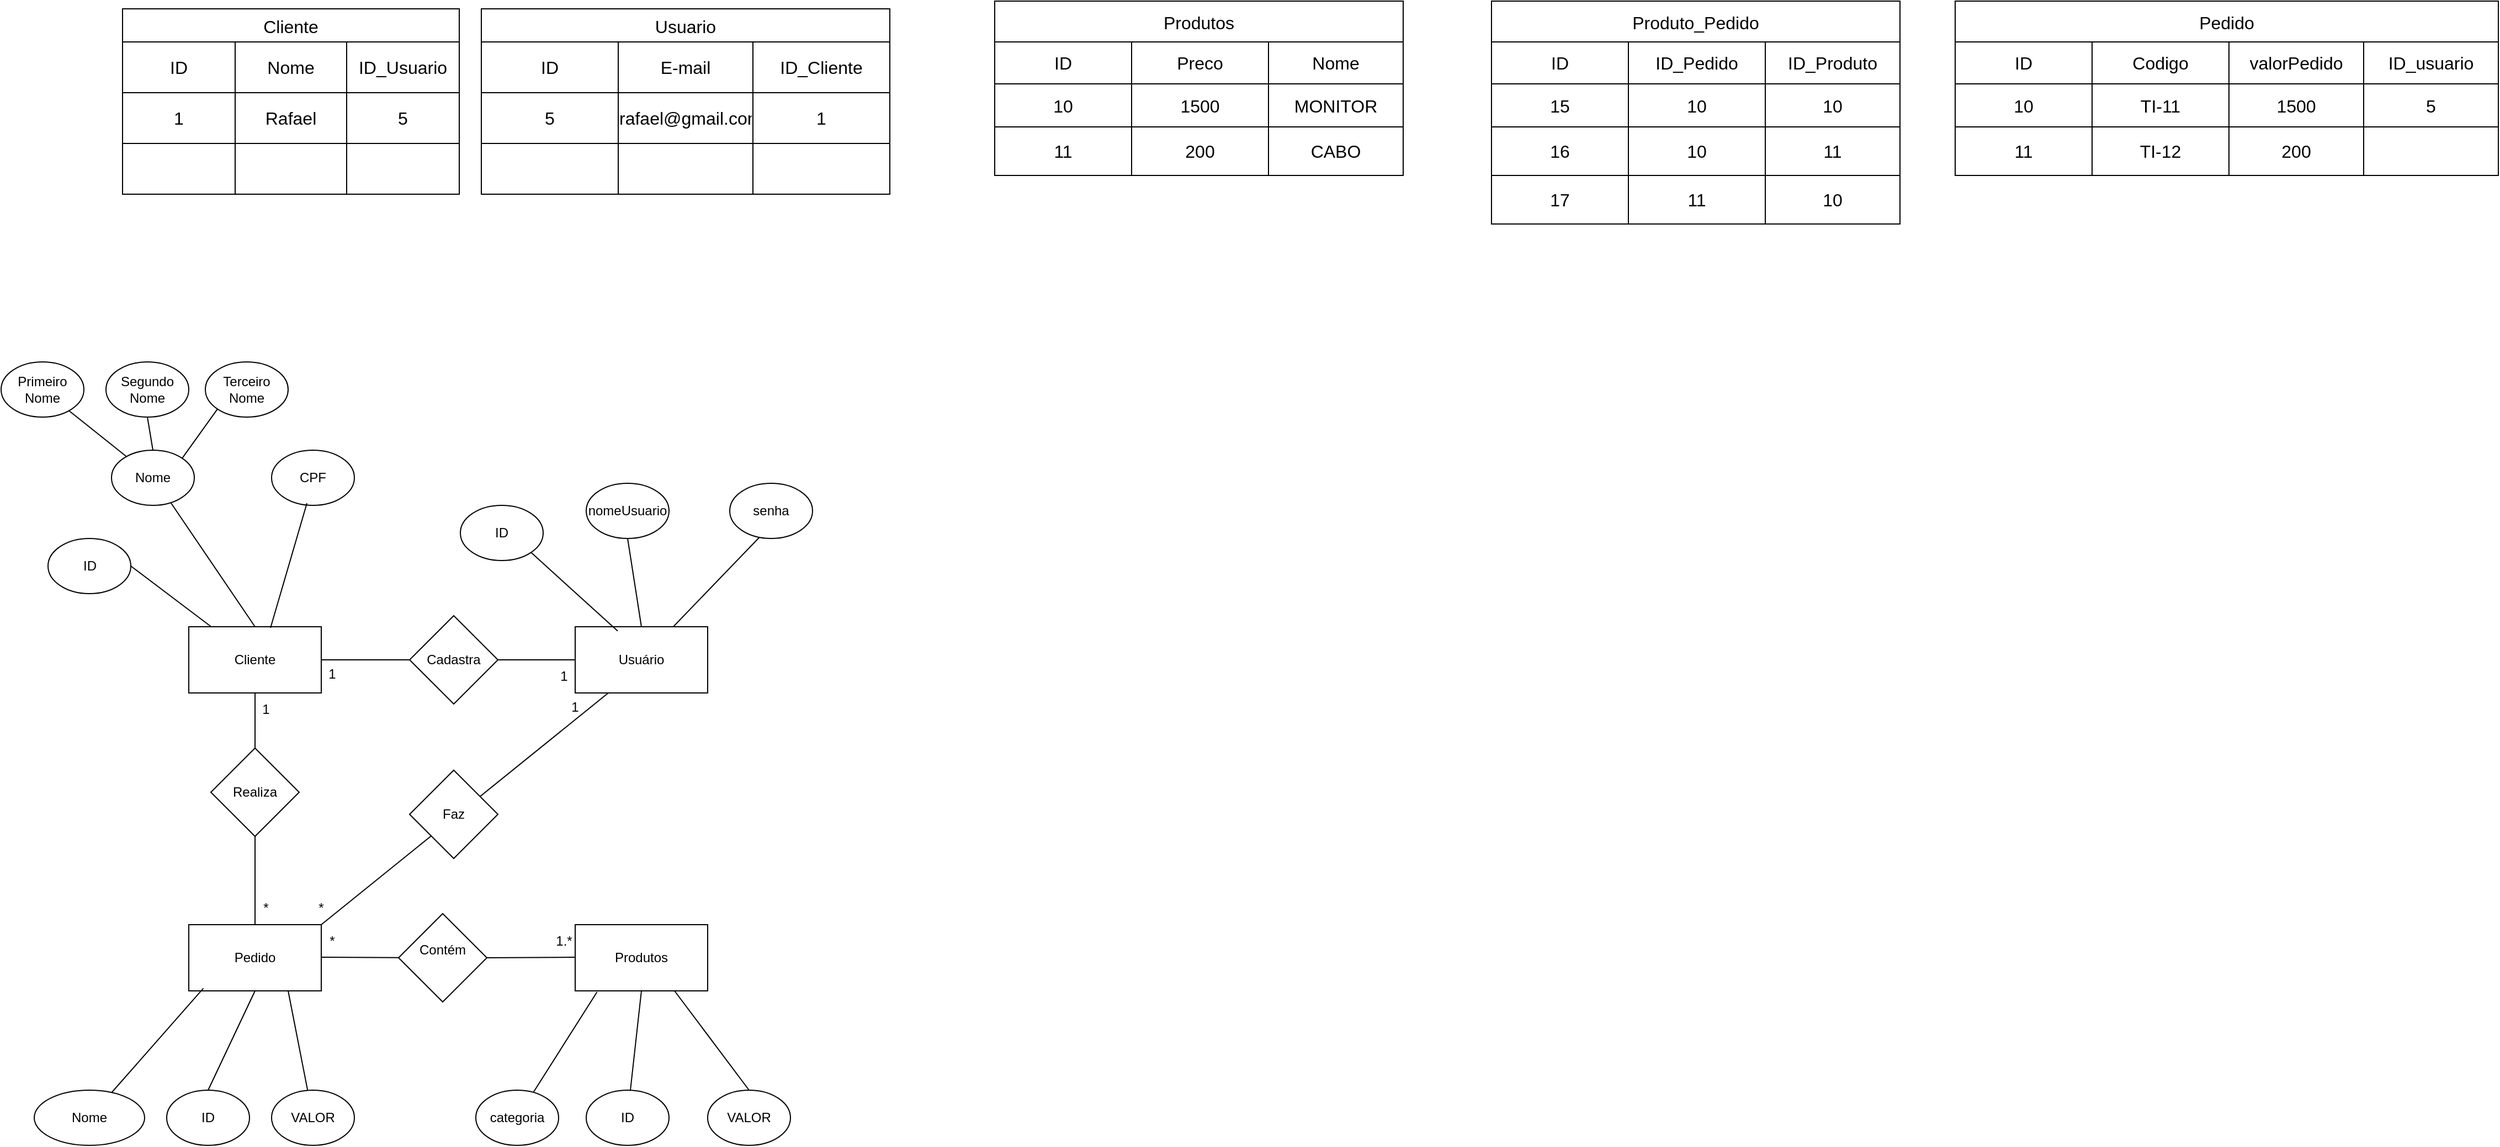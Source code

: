 <mxfile>
    <diagram id="HHW7VM4PMJDTbyTF1PdN" name="Página-1">
        <mxGraphModel dx="2133" dy="1877" grid="1" gridSize="10" guides="1" tooltips="1" connect="1" arrows="1" fold="1" page="1" pageScale="1" pageWidth="827" pageHeight="1169" math="0" shadow="0">
            <root>
                <mxCell id="0"/>
                <mxCell id="1" parent="0"/>
                <mxCell id="2" value="Cliente" style="rounded=0;whiteSpace=wrap;html=1;" vertex="1" parent="1">
                    <mxGeometry x="130" y="90" width="120" height="60" as="geometry"/>
                </mxCell>
                <mxCell id="4" value="Usuário" style="rounded=0;whiteSpace=wrap;html=1;" vertex="1" parent="1">
                    <mxGeometry x="480" y="90" width="120" height="60" as="geometry"/>
                </mxCell>
                <mxCell id="5" value="Pedido" style="rounded=0;whiteSpace=wrap;html=1;" vertex="1" parent="1">
                    <mxGeometry x="130" y="360" width="120" height="60" as="geometry"/>
                </mxCell>
                <mxCell id="6" value="Produtos" style="rounded=0;whiteSpace=wrap;html=1;" vertex="1" parent="1">
                    <mxGeometry x="480" y="360" width="120" height="60" as="geometry"/>
                </mxCell>
                <mxCell id="7" value="" style="endArrow=none;html=1;exitX=1;exitY=0.5;exitDx=0;exitDy=0;" edge="1" parent="1" source="2" target="4">
                    <mxGeometry width="50" height="50" relative="1" as="geometry">
                        <mxPoint x="390" y="210" as="sourcePoint"/>
                        <mxPoint x="440" y="160" as="targetPoint"/>
                    </mxGeometry>
                </mxCell>
                <mxCell id="8" value="" style="endArrow=none;html=1;exitX=1;exitY=0.5;exitDx=0;exitDy=0;" edge="1" parent="1" source="19">
                    <mxGeometry width="50" height="50" relative="1" as="geometry">
                        <mxPoint x="250" y="389.5" as="sourcePoint"/>
                        <mxPoint x="480" y="389.5" as="targetPoint"/>
                    </mxGeometry>
                </mxCell>
                <mxCell id="9" value="" style="endArrow=none;html=1;exitX=0.5;exitY=0;exitDx=0;exitDy=0;" edge="1" parent="1" source="5" target="2">
                    <mxGeometry width="50" height="50" relative="1" as="geometry">
                        <mxPoint x="390" y="310" as="sourcePoint"/>
                        <mxPoint x="440" y="260" as="targetPoint"/>
                    </mxGeometry>
                </mxCell>
                <mxCell id="10" value="1" style="text;html=1;align=center;verticalAlign=middle;whiteSpace=wrap;rounded=0;" vertex="1" parent="1">
                    <mxGeometry x="170" y="150" width="60" height="30" as="geometry"/>
                </mxCell>
                <mxCell id="11" value="*" style="text;html=1;align=center;verticalAlign=middle;whiteSpace=wrap;rounded=0;" vertex="1" parent="1">
                    <mxGeometry x="170" y="330" width="60" height="30" as="geometry"/>
                </mxCell>
                <mxCell id="13" value="1" style="text;html=1;align=center;verticalAlign=middle;whiteSpace=wrap;rounded=0;" vertex="1" parent="1">
                    <mxGeometry x="440" y="120" width="60" height="30" as="geometry"/>
                </mxCell>
                <mxCell id="14" value="1" style="text;html=1;align=center;verticalAlign=middle;whiteSpace=wrap;rounded=0;" vertex="1" parent="1">
                    <mxGeometry x="230" y="118" width="60" height="30" as="geometry"/>
                </mxCell>
                <mxCell id="15" value="Realiza" style="rhombus;whiteSpace=wrap;html=1;" vertex="1" parent="1">
                    <mxGeometry x="150" y="200" width="80" height="80" as="geometry"/>
                </mxCell>
                <mxCell id="16" value="Cadastra" style="rhombus;whiteSpace=wrap;html=1;" vertex="1" parent="1">
                    <mxGeometry x="330" y="80" width="80" height="80" as="geometry"/>
                </mxCell>
                <mxCell id="17" value="1.*" style="text;html=1;align=center;verticalAlign=middle;whiteSpace=wrap;rounded=0;" vertex="1" parent="1">
                    <mxGeometry x="440" y="360" width="60" height="30" as="geometry"/>
                </mxCell>
                <mxCell id="18" value="*" style="text;html=1;align=center;verticalAlign=middle;whiteSpace=wrap;rounded=0;" vertex="1" parent="1">
                    <mxGeometry x="230" y="360" width="60" height="30" as="geometry"/>
                </mxCell>
                <mxCell id="20" value="" style="endArrow=none;html=1;exitX=1;exitY=0.5;exitDx=0;exitDy=0;" edge="1" parent="1" target="19">
                    <mxGeometry width="50" height="50" relative="1" as="geometry">
                        <mxPoint x="250" y="389.5" as="sourcePoint"/>
                        <mxPoint x="480" y="389.5" as="targetPoint"/>
                    </mxGeometry>
                </mxCell>
                <mxCell id="19" value="Contém&lt;div&gt;&lt;br&gt;&lt;/div&gt;" style="rhombus;whiteSpace=wrap;html=1;" vertex="1" parent="1">
                    <mxGeometry x="320" y="350" width="80" height="80" as="geometry"/>
                </mxCell>
                <mxCell id="21" value="" style="endArrow=none;html=1;entryX=0.25;entryY=1;entryDx=0;entryDy=0;exitX=0.5;exitY=1;exitDx=0;exitDy=0;" edge="1" parent="1" source="23" target="4">
                    <mxGeometry width="50" height="50" relative="1" as="geometry">
                        <mxPoint x="390" y="310" as="sourcePoint"/>
                        <mxPoint x="440" y="260" as="targetPoint"/>
                    </mxGeometry>
                </mxCell>
                <mxCell id="22" value="1" style="text;html=1;align=center;verticalAlign=middle;whiteSpace=wrap;rounded=0;" vertex="1" parent="1">
                    <mxGeometry x="450" y="148" width="60" height="30" as="geometry"/>
                </mxCell>
                <mxCell id="24" value="" style="endArrow=none;html=1;exitX=0.25;exitY=0;exitDx=0;exitDy=0;entryX=0.25;entryY=1;entryDx=0;entryDy=0;" edge="1" parent="1" source="18" target="23">
                    <mxGeometry width="50" height="50" relative="1" as="geometry">
                        <mxPoint x="245" y="360" as="sourcePoint"/>
                        <mxPoint x="510" y="150" as="targetPoint"/>
                    </mxGeometry>
                </mxCell>
                <mxCell id="23" value="*" style="text;html=1;align=center;verticalAlign=middle;whiteSpace=wrap;rounded=0;" vertex="1" parent="1">
                    <mxGeometry x="220" y="330" width="60" height="30" as="geometry"/>
                </mxCell>
                <mxCell id="25" value="Faz" style="rhombus;whiteSpace=wrap;html=1;" vertex="1" parent="1">
                    <mxGeometry x="330" y="220" width="80" height="80" as="geometry"/>
                </mxCell>
                <mxCell id="26" value="Nome" style="ellipse;whiteSpace=wrap;html=1;" vertex="1" parent="1">
                    <mxGeometry x="60" y="-70" width="75" height="50" as="geometry"/>
                </mxCell>
                <mxCell id="27" value="CPF" style="ellipse;whiteSpace=wrap;html=1;" vertex="1" parent="1">
                    <mxGeometry x="205" y="-70" width="75" height="50" as="geometry"/>
                </mxCell>
                <mxCell id="29" value="" style="endArrow=none;html=1;exitX=0.5;exitY=0;exitDx=0;exitDy=0;entryX=0.72;entryY=0.96;entryDx=0;entryDy=0;entryPerimeter=0;" edge="1" parent="1" source="2" target="26">
                    <mxGeometry width="50" height="50" relative="1" as="geometry">
                        <mxPoint x="390" y="110" as="sourcePoint"/>
                        <mxPoint x="440" y="60" as="targetPoint"/>
                    </mxGeometry>
                </mxCell>
                <mxCell id="30" value="" style="endArrow=none;html=1;exitX=0.617;exitY=0.017;exitDx=0;exitDy=0;entryX=0.427;entryY=0.96;entryDx=0;entryDy=0;entryPerimeter=0;exitPerimeter=0;" edge="1" parent="1" source="2" target="27">
                    <mxGeometry width="50" height="50" relative="1" as="geometry">
                        <mxPoint x="200" y="100" as="sourcePoint"/>
                        <mxPoint x="124" y="-12" as="targetPoint"/>
                    </mxGeometry>
                </mxCell>
                <mxCell id="31" value="Primeiro&lt;br&gt;Nome" style="ellipse;whiteSpace=wrap;html=1;" vertex="1" parent="1">
                    <mxGeometry x="-40" y="-150" width="75" height="50" as="geometry"/>
                </mxCell>
                <mxCell id="32" value="Segundo&lt;br&gt;Nome" style="ellipse;whiteSpace=wrap;html=1;" vertex="1" parent="1">
                    <mxGeometry x="55" y="-150" width="75" height="50" as="geometry"/>
                </mxCell>
                <mxCell id="33" value="Terceiro&lt;br&gt;Nome" style="ellipse;whiteSpace=wrap;html=1;" vertex="1" parent="1">
                    <mxGeometry x="145" y="-150" width="75" height="50" as="geometry"/>
                </mxCell>
                <mxCell id="34" value="" style="endArrow=none;html=1;" edge="1" parent="1" source="26" target="31">
                    <mxGeometry width="50" height="50" relative="1" as="geometry">
                        <mxPoint x="200" y="100" as="sourcePoint"/>
                        <mxPoint x="124" y="-12" as="targetPoint"/>
                    </mxGeometry>
                </mxCell>
                <mxCell id="35" value="" style="endArrow=none;html=1;entryX=0.5;entryY=1;entryDx=0;entryDy=0;exitX=0.5;exitY=0;exitDx=0;exitDy=0;" edge="1" parent="1" source="26" target="32">
                    <mxGeometry width="50" height="50" relative="1" as="geometry">
                        <mxPoint x="83" y="-54" as="sourcePoint"/>
                        <mxPoint x="32" y="-96" as="targetPoint"/>
                    </mxGeometry>
                </mxCell>
                <mxCell id="36" value="" style="endArrow=none;html=1;entryX=1;entryY=0;entryDx=0;entryDy=0;exitX=0;exitY=1;exitDx=0;exitDy=0;" edge="1" parent="1" source="33" target="26">
                    <mxGeometry width="50" height="50" relative="1" as="geometry">
                        <mxPoint x="93" y="-44" as="sourcePoint"/>
                        <mxPoint x="103" y="-90" as="targetPoint"/>
                    </mxGeometry>
                </mxCell>
                <mxCell id="37" value="ID" style="ellipse;whiteSpace=wrap;html=1;" vertex="1" parent="1">
                    <mxGeometry x="490" y="510" width="75" height="50" as="geometry"/>
                </mxCell>
                <mxCell id="38" value="ID" style="ellipse;whiteSpace=wrap;html=1;" vertex="1" parent="1">
                    <mxGeometry x="110" y="510" width="75" height="50" as="geometry"/>
                </mxCell>
                <mxCell id="39" value="" style="endArrow=none;html=1;exitX=0.5;exitY=0;exitDx=0;exitDy=0;entryX=0.5;entryY=1;entryDx=0;entryDy=0;" edge="1" parent="1" source="38" target="5">
                    <mxGeometry width="50" height="50" relative="1" as="geometry">
                        <mxPoint x="600" y="470" as="sourcePoint"/>
                        <mxPoint x="650" y="420" as="targetPoint"/>
                    </mxGeometry>
                </mxCell>
                <mxCell id="40" value="" style="endArrow=none;html=1;exitX=0.5;exitY=0;exitDx=0;exitDy=0;entryX=0.5;entryY=1;entryDx=0;entryDy=0;" edge="1" parent="1" target="6">
                    <mxGeometry width="50" height="50" relative="1" as="geometry">
                        <mxPoint x="530" y="510" as="sourcePoint"/>
                        <mxPoint x="572" y="420" as="targetPoint"/>
                    </mxGeometry>
                </mxCell>
                <mxCell id="41" value="VALOR" style="ellipse;whiteSpace=wrap;html=1;" vertex="1" parent="1">
                    <mxGeometry x="205" y="510" width="75" height="50" as="geometry"/>
                </mxCell>
                <mxCell id="42" value="VALOR" style="ellipse;whiteSpace=wrap;html=1;" vertex="1" parent="1">
                    <mxGeometry x="600" y="510" width="75" height="50" as="geometry"/>
                </mxCell>
                <mxCell id="43" value="" style="endArrow=none;html=1;entryX=0.75;entryY=1;entryDx=0;entryDy=0;" edge="1" parent="1" source="41" target="5">
                    <mxGeometry width="50" height="50" relative="1" as="geometry">
                        <mxPoint x="158" y="520" as="sourcePoint"/>
                        <mxPoint x="200" y="430" as="targetPoint"/>
                    </mxGeometry>
                </mxCell>
                <mxCell id="44" value="" style="endArrow=none;html=1;entryX=0.75;entryY=1;entryDx=0;entryDy=0;exitX=0.5;exitY=0;exitDx=0;exitDy=0;" edge="1" parent="1" source="42" target="6">
                    <mxGeometry width="50" height="50" relative="1" as="geometry">
                        <mxPoint x="248" y="520" as="sourcePoint"/>
                        <mxPoint x="230" y="430" as="targetPoint"/>
                    </mxGeometry>
                </mxCell>
                <mxCell id="45" value="nomeUsuario" style="ellipse;whiteSpace=wrap;html=1;" vertex="1" parent="1">
                    <mxGeometry x="490" y="-40" width="75" height="50" as="geometry"/>
                </mxCell>
                <mxCell id="46" value="senha" style="ellipse;whiteSpace=wrap;html=1;" vertex="1" parent="1">
                    <mxGeometry x="620" y="-40" width="75" height="50" as="geometry"/>
                </mxCell>
                <mxCell id="47" value="" style="endArrow=none;html=1;exitX=0.5;exitY=0;exitDx=0;exitDy=0;entryX=0.5;entryY=1;entryDx=0;entryDy=0;" edge="1" parent="1" source="4" target="45">
                    <mxGeometry width="50" height="50" relative="1" as="geometry">
                        <mxPoint x="580" y="120" as="sourcePoint"/>
                        <mxPoint x="630" y="70" as="targetPoint"/>
                    </mxGeometry>
                </mxCell>
                <mxCell id="48" value="" style="endArrow=none;html=1;entryX=0.356;entryY=0.982;entryDx=0;entryDy=0;entryPerimeter=0;" edge="1" parent="1" source="4" target="46">
                    <mxGeometry width="50" height="50" relative="1" as="geometry">
                        <mxPoint x="550" y="100" as="sourcePoint"/>
                        <mxPoint x="538" y="20" as="targetPoint"/>
                    </mxGeometry>
                </mxCell>
                <mxCell id="49" value="Nome" style="ellipse;whiteSpace=wrap;html=1;" vertex="1" parent="1">
                    <mxGeometry x="-10" y="510" width="100" height="50" as="geometry"/>
                </mxCell>
                <mxCell id="50" value="" style="endArrow=none;html=1;entryX=0.11;entryY=0.961;entryDx=0;entryDy=0;entryPerimeter=0;" edge="1" parent="1" source="49" target="5">
                    <mxGeometry width="50" height="50" relative="1" as="geometry">
                        <mxPoint x="158" y="520" as="sourcePoint"/>
                        <mxPoint x="200" y="430" as="targetPoint"/>
                    </mxGeometry>
                </mxCell>
                <mxCell id="51" value="categoria" style="ellipse;whiteSpace=wrap;html=1;" vertex="1" parent="1">
                    <mxGeometry x="390" y="510" width="75" height="50" as="geometry"/>
                </mxCell>
                <mxCell id="52" value="" style="endArrow=none;html=1;entryX=0.165;entryY=1.017;entryDx=0;entryDy=0;entryPerimeter=0;" edge="1" parent="1" source="51" target="6">
                    <mxGeometry width="50" height="50" relative="1" as="geometry">
                        <mxPoint x="540" y="520" as="sourcePoint"/>
                        <mxPoint x="550" y="430" as="targetPoint"/>
                    </mxGeometry>
                </mxCell>
                <mxCell id="95" value="ID" style="ellipse;whiteSpace=wrap;html=1;" vertex="1" parent="1">
                    <mxGeometry x="2.5" y="10" width="75" height="50" as="geometry"/>
                </mxCell>
                <mxCell id="96" value="ID" style="ellipse;whiteSpace=wrap;html=1;" vertex="1" parent="1">
                    <mxGeometry x="376" y="-20" width="75" height="50" as="geometry"/>
                </mxCell>
                <mxCell id="97" value="" style="endArrow=none;html=1;entryX=1;entryY=0.5;entryDx=0;entryDy=0;" edge="1" parent="1" source="2" target="95">
                    <mxGeometry width="50" height="50" relative="1" as="geometry">
                        <mxPoint x="200" y="100" as="sourcePoint"/>
                        <mxPoint x="124" y="-12" as="targetPoint"/>
                    </mxGeometry>
                </mxCell>
                <mxCell id="98" value="" style="endArrow=none;html=1;exitX=0.321;exitY=0.064;exitDx=0;exitDy=0;entryX=1;entryY=1;entryDx=0;entryDy=0;exitPerimeter=0;" edge="1" parent="1" source="4" target="96">
                    <mxGeometry width="50" height="50" relative="1" as="geometry">
                        <mxPoint x="550" y="100" as="sourcePoint"/>
                        <mxPoint x="538" y="20" as="targetPoint"/>
                    </mxGeometry>
                </mxCell>
                <mxCell id="145" value="Cliente" style="shape=table;startSize=30;container=1;collapsible=0;childLayout=tableLayout;strokeColor=default;fontSize=16;" vertex="1" parent="1">
                    <mxGeometry x="70" y="-470" width="305" height="168" as="geometry"/>
                </mxCell>
                <mxCell id="146" value="" style="shape=tableRow;horizontal=0;startSize=0;swimlaneHead=0;swimlaneBody=0;strokeColor=inherit;top=0;left=0;bottom=0;right=0;collapsible=0;dropTarget=0;fillColor=none;points=[[0,0.5],[1,0.5]];portConstraint=eastwest;fontSize=16;" vertex="1" parent="145">
                    <mxGeometry y="30" width="305" height="46" as="geometry"/>
                </mxCell>
                <mxCell id="147" value="ID" style="shape=partialRectangle;html=1;whiteSpace=wrap;connectable=0;strokeColor=inherit;overflow=hidden;fillColor=none;top=0;left=0;bottom=0;right=0;pointerEvents=1;fontSize=16;" vertex="1" parent="146">
                    <mxGeometry width="102" height="46" as="geometry">
                        <mxRectangle width="102" height="46" as="alternateBounds"/>
                    </mxGeometry>
                </mxCell>
                <mxCell id="148" value="Nome" style="shape=partialRectangle;html=1;whiteSpace=wrap;connectable=0;strokeColor=inherit;overflow=hidden;fillColor=none;top=0;left=0;bottom=0;right=0;pointerEvents=1;fontSize=16;" vertex="1" parent="146">
                    <mxGeometry x="102" width="101" height="46" as="geometry">
                        <mxRectangle width="101" height="46" as="alternateBounds"/>
                    </mxGeometry>
                </mxCell>
                <mxCell id="149" value="ID_Usuario" style="shape=partialRectangle;html=1;whiteSpace=wrap;connectable=0;strokeColor=inherit;overflow=hidden;fillColor=none;top=0;left=0;bottom=0;right=0;pointerEvents=1;fontSize=16;" vertex="1" parent="146">
                    <mxGeometry x="203" width="102" height="46" as="geometry">
                        <mxRectangle width="102" height="46" as="alternateBounds"/>
                    </mxGeometry>
                </mxCell>
                <mxCell id="150" value="" style="shape=tableRow;horizontal=0;startSize=0;swimlaneHead=0;swimlaneBody=0;strokeColor=inherit;top=0;left=0;bottom=0;right=0;collapsible=0;dropTarget=0;fillColor=none;points=[[0,0.5],[1,0.5]];portConstraint=eastwest;fontSize=16;" vertex="1" parent="145">
                    <mxGeometry y="76" width="305" height="46" as="geometry"/>
                </mxCell>
                <mxCell id="151" value="1" style="shape=partialRectangle;html=1;whiteSpace=wrap;connectable=0;strokeColor=inherit;overflow=hidden;fillColor=none;top=0;left=0;bottom=0;right=0;pointerEvents=1;fontSize=16;" vertex="1" parent="150">
                    <mxGeometry width="102" height="46" as="geometry">
                        <mxRectangle width="102" height="46" as="alternateBounds"/>
                    </mxGeometry>
                </mxCell>
                <mxCell id="152" value="Rafael" style="shape=partialRectangle;html=1;whiteSpace=wrap;connectable=0;strokeColor=inherit;overflow=hidden;fillColor=none;top=0;left=0;bottom=0;right=0;pointerEvents=1;fontSize=16;" vertex="1" parent="150">
                    <mxGeometry x="102" width="101" height="46" as="geometry">
                        <mxRectangle width="101" height="46" as="alternateBounds"/>
                    </mxGeometry>
                </mxCell>
                <mxCell id="153" value="5" style="shape=partialRectangle;html=1;whiteSpace=wrap;connectable=0;strokeColor=inherit;overflow=hidden;fillColor=none;top=0;left=0;bottom=0;right=0;pointerEvents=1;fontSize=16;" vertex="1" parent="150">
                    <mxGeometry x="203" width="102" height="46" as="geometry">
                        <mxRectangle width="102" height="46" as="alternateBounds"/>
                    </mxGeometry>
                </mxCell>
                <mxCell id="154" value="" style="shape=tableRow;horizontal=0;startSize=0;swimlaneHead=0;swimlaneBody=0;strokeColor=inherit;top=0;left=0;bottom=0;right=0;collapsible=0;dropTarget=0;fillColor=none;points=[[0,0.5],[1,0.5]];portConstraint=eastwest;fontSize=16;" vertex="1" parent="145">
                    <mxGeometry y="122" width="305" height="46" as="geometry"/>
                </mxCell>
                <mxCell id="155" value="" style="shape=partialRectangle;html=1;whiteSpace=wrap;connectable=0;strokeColor=inherit;overflow=hidden;fillColor=none;top=0;left=0;bottom=0;right=0;pointerEvents=1;fontSize=16;" vertex="1" parent="154">
                    <mxGeometry width="102" height="46" as="geometry">
                        <mxRectangle width="102" height="46" as="alternateBounds"/>
                    </mxGeometry>
                </mxCell>
                <mxCell id="156" value="" style="shape=partialRectangle;html=1;whiteSpace=wrap;connectable=0;strokeColor=inherit;overflow=hidden;fillColor=none;top=0;left=0;bottom=0;right=0;pointerEvents=1;fontSize=16;" vertex="1" parent="154">
                    <mxGeometry x="102" width="101" height="46" as="geometry">
                        <mxRectangle width="101" height="46" as="alternateBounds"/>
                    </mxGeometry>
                </mxCell>
                <mxCell id="157" value="" style="shape=partialRectangle;html=1;whiteSpace=wrap;connectable=0;strokeColor=inherit;overflow=hidden;fillColor=none;top=0;left=0;bottom=0;right=0;pointerEvents=1;fontSize=16;" vertex="1" parent="154">
                    <mxGeometry x="203" width="102" height="46" as="geometry">
                        <mxRectangle width="102" height="46" as="alternateBounds"/>
                    </mxGeometry>
                </mxCell>
                <mxCell id="159" value="Usuario" style="shape=table;startSize=30;container=1;collapsible=0;childLayout=tableLayout;strokeColor=default;fontSize=16;" vertex="1" parent="1">
                    <mxGeometry x="395" y="-470" width="370" height="168" as="geometry"/>
                </mxCell>
                <mxCell id="160" value="" style="shape=tableRow;horizontal=0;startSize=0;swimlaneHead=0;swimlaneBody=0;strokeColor=inherit;top=0;left=0;bottom=0;right=0;collapsible=0;dropTarget=0;fillColor=none;points=[[0,0.5],[1,0.5]];portConstraint=eastwest;fontSize=16;" vertex="1" parent="159">
                    <mxGeometry y="30" width="370" height="46" as="geometry"/>
                </mxCell>
                <mxCell id="161" value="ID" style="shape=partialRectangle;html=1;whiteSpace=wrap;connectable=0;strokeColor=inherit;overflow=hidden;fillColor=none;top=0;left=0;bottom=0;right=0;pointerEvents=1;fontSize=16;" vertex="1" parent="160">
                    <mxGeometry width="124" height="46" as="geometry">
                        <mxRectangle width="124" height="46" as="alternateBounds"/>
                    </mxGeometry>
                </mxCell>
                <mxCell id="162" value="E-mail" style="shape=partialRectangle;html=1;whiteSpace=wrap;connectable=0;strokeColor=inherit;overflow=hidden;fillColor=none;top=0;left=0;bottom=0;right=0;pointerEvents=1;fontSize=16;" vertex="1" parent="160">
                    <mxGeometry x="124" width="122" height="46" as="geometry">
                        <mxRectangle width="122" height="46" as="alternateBounds"/>
                    </mxGeometry>
                </mxCell>
                <mxCell id="163" value="ID_Cliente" style="shape=partialRectangle;html=1;whiteSpace=wrap;connectable=0;strokeColor=inherit;overflow=hidden;fillColor=none;top=0;left=0;bottom=0;right=0;pointerEvents=1;fontSize=16;" vertex="1" parent="160">
                    <mxGeometry x="246" width="124" height="46" as="geometry">
                        <mxRectangle width="124" height="46" as="alternateBounds"/>
                    </mxGeometry>
                </mxCell>
                <mxCell id="164" value="" style="shape=tableRow;horizontal=0;startSize=0;swimlaneHead=0;swimlaneBody=0;strokeColor=inherit;top=0;left=0;bottom=0;right=0;collapsible=0;dropTarget=0;fillColor=none;points=[[0,0.5],[1,0.5]];portConstraint=eastwest;fontSize=16;" vertex="1" parent="159">
                    <mxGeometry y="76" width="370" height="46" as="geometry"/>
                </mxCell>
                <mxCell id="165" value="5" style="shape=partialRectangle;html=1;whiteSpace=wrap;connectable=0;strokeColor=inherit;overflow=hidden;fillColor=none;top=0;left=0;bottom=0;right=0;pointerEvents=1;fontSize=16;" vertex="1" parent="164">
                    <mxGeometry width="124" height="46" as="geometry">
                        <mxRectangle width="124" height="46" as="alternateBounds"/>
                    </mxGeometry>
                </mxCell>
                <mxCell id="166" value="rafael@gmail.com" style="shape=partialRectangle;html=1;whiteSpace=wrap;connectable=0;strokeColor=inherit;overflow=hidden;fillColor=none;top=0;left=0;bottom=0;right=0;pointerEvents=1;fontSize=16;" vertex="1" parent="164">
                    <mxGeometry x="124" width="122" height="46" as="geometry">
                        <mxRectangle width="122" height="46" as="alternateBounds"/>
                    </mxGeometry>
                </mxCell>
                <mxCell id="167" value="1" style="shape=partialRectangle;html=1;whiteSpace=wrap;connectable=0;strokeColor=inherit;overflow=hidden;fillColor=none;top=0;left=0;bottom=0;right=0;pointerEvents=1;fontSize=16;" vertex="1" parent="164">
                    <mxGeometry x="246" width="124" height="46" as="geometry">
                        <mxRectangle width="124" height="46" as="alternateBounds"/>
                    </mxGeometry>
                </mxCell>
                <mxCell id="168" value="" style="shape=tableRow;horizontal=0;startSize=0;swimlaneHead=0;swimlaneBody=0;strokeColor=inherit;top=0;left=0;bottom=0;right=0;collapsible=0;dropTarget=0;fillColor=none;points=[[0,0.5],[1,0.5]];portConstraint=eastwest;fontSize=16;" vertex="1" parent="159">
                    <mxGeometry y="122" width="370" height="46" as="geometry"/>
                </mxCell>
                <mxCell id="169" value="" style="shape=partialRectangle;html=1;whiteSpace=wrap;connectable=0;strokeColor=inherit;overflow=hidden;fillColor=none;top=0;left=0;bottom=0;right=0;pointerEvents=1;fontSize=16;" vertex="1" parent="168">
                    <mxGeometry width="124" height="46" as="geometry">
                        <mxRectangle width="124" height="46" as="alternateBounds"/>
                    </mxGeometry>
                </mxCell>
                <mxCell id="170" value="" style="shape=partialRectangle;html=1;whiteSpace=wrap;connectable=0;strokeColor=inherit;overflow=hidden;fillColor=none;top=0;left=0;bottom=0;right=0;pointerEvents=1;fontSize=16;" vertex="1" parent="168">
                    <mxGeometry x="124" width="122" height="46" as="geometry">
                        <mxRectangle width="122" height="46" as="alternateBounds"/>
                    </mxGeometry>
                </mxCell>
                <mxCell id="171" value="" style="shape=partialRectangle;html=1;whiteSpace=wrap;connectable=0;strokeColor=inherit;overflow=hidden;fillColor=none;top=0;left=0;bottom=0;right=0;pointerEvents=1;fontSize=16;" vertex="1" parent="168">
                    <mxGeometry x="246" width="124" height="46" as="geometry">
                        <mxRectangle width="124" height="46" as="alternateBounds"/>
                    </mxGeometry>
                </mxCell>
                <mxCell id="172" value="Pedido" style="shape=table;startSize=37;container=1;collapsible=0;childLayout=tableLayout;strokeColor=default;fontSize=16;" vertex="1" parent="1">
                    <mxGeometry x="1730" y="-477" width="492" height="158" as="geometry"/>
                </mxCell>
                <mxCell id="173" value="" style="shape=tableRow;horizontal=0;startSize=0;swimlaneHead=0;swimlaneBody=0;strokeColor=inherit;top=0;left=0;bottom=0;right=0;collapsible=0;dropTarget=0;fillColor=none;points=[[0,0.5],[1,0.5]];portConstraint=eastwest;fontSize=16;" vertex="1" parent="172">
                    <mxGeometry y="37" width="492" height="38" as="geometry"/>
                </mxCell>
                <mxCell id="193" value="ID" style="shape=partialRectangle;html=1;whiteSpace=wrap;connectable=0;strokeColor=inherit;overflow=hidden;fillColor=none;top=0;left=0;bottom=0;right=0;pointerEvents=1;fontSize=16;" vertex="1" parent="173">
                    <mxGeometry width="124" height="38" as="geometry">
                        <mxRectangle width="124" height="38" as="alternateBounds"/>
                    </mxGeometry>
                </mxCell>
                <mxCell id="174" value="Codigo" style="shape=partialRectangle;html=1;whiteSpace=wrap;connectable=0;strokeColor=inherit;overflow=hidden;fillColor=none;top=0;left=0;bottom=0;right=0;pointerEvents=1;fontSize=16;" vertex="1" parent="173">
                    <mxGeometry x="124" width="124" height="38" as="geometry">
                        <mxRectangle width="124" height="38" as="alternateBounds"/>
                    </mxGeometry>
                </mxCell>
                <mxCell id="175" value="valorPedido" style="shape=partialRectangle;html=1;whiteSpace=wrap;connectable=0;strokeColor=inherit;overflow=hidden;fillColor=none;top=0;left=0;bottom=0;right=0;pointerEvents=1;fontSize=16;" vertex="1" parent="173">
                    <mxGeometry x="248" width="122" height="38" as="geometry">
                        <mxRectangle width="122" height="38" as="alternateBounds"/>
                    </mxGeometry>
                </mxCell>
                <mxCell id="256" value="ID_usuario" style="shape=partialRectangle;html=1;whiteSpace=wrap;connectable=0;strokeColor=inherit;overflow=hidden;fillColor=none;top=0;left=0;bottom=0;right=0;pointerEvents=1;fontSize=16;" vertex="1" parent="173">
                    <mxGeometry x="370" width="122" height="38" as="geometry">
                        <mxRectangle width="122" height="38" as="alternateBounds"/>
                    </mxGeometry>
                </mxCell>
                <mxCell id="204" style="shape=tableRow;horizontal=0;startSize=0;swimlaneHead=0;swimlaneBody=0;strokeColor=inherit;top=0;left=0;bottom=0;right=0;collapsible=0;dropTarget=0;fillColor=none;points=[[0,0.5],[1,0.5]];portConstraint=eastwest;fontSize=16;" vertex="1" parent="172">
                    <mxGeometry y="75" width="492" height="39" as="geometry"/>
                </mxCell>
                <mxCell id="205" value="10" style="shape=partialRectangle;html=1;whiteSpace=wrap;connectable=0;strokeColor=inherit;overflow=hidden;fillColor=none;top=0;left=0;bottom=0;right=0;pointerEvents=1;fontSize=16;" vertex="1" parent="204">
                    <mxGeometry width="124" height="39" as="geometry">
                        <mxRectangle width="124" height="39" as="alternateBounds"/>
                    </mxGeometry>
                </mxCell>
                <mxCell id="206" value="TI-11" style="shape=partialRectangle;html=1;whiteSpace=wrap;connectable=0;strokeColor=inherit;overflow=hidden;fillColor=none;top=0;left=0;bottom=0;right=0;pointerEvents=1;fontSize=16;" vertex="1" parent="204">
                    <mxGeometry x="124" width="124" height="39" as="geometry">
                        <mxRectangle width="124" height="39" as="alternateBounds"/>
                    </mxGeometry>
                </mxCell>
                <mxCell id="207" value="1500" style="shape=partialRectangle;html=1;whiteSpace=wrap;connectable=0;strokeColor=inherit;overflow=hidden;fillColor=none;top=0;left=0;bottom=0;right=0;pointerEvents=1;fontSize=16;" vertex="1" parent="204">
                    <mxGeometry x="248" width="122" height="39" as="geometry">
                        <mxRectangle width="122" height="39" as="alternateBounds"/>
                    </mxGeometry>
                </mxCell>
                <mxCell id="257" value="5" style="shape=partialRectangle;html=1;whiteSpace=wrap;connectable=0;strokeColor=inherit;overflow=hidden;fillColor=none;top=0;left=0;bottom=0;right=0;pointerEvents=1;fontSize=16;" vertex="1" parent="204">
                    <mxGeometry x="370" width="122" height="39" as="geometry">
                        <mxRectangle width="122" height="39" as="alternateBounds"/>
                    </mxGeometry>
                </mxCell>
                <mxCell id="177" value="" style="shape=tableRow;horizontal=0;startSize=0;swimlaneHead=0;swimlaneBody=0;strokeColor=inherit;top=0;left=0;bottom=0;right=0;collapsible=0;dropTarget=0;fillColor=none;points=[[0,0.5],[1,0.5]];portConstraint=eastwest;fontSize=16;" vertex="1" parent="172">
                    <mxGeometry y="114" width="492" height="44" as="geometry"/>
                </mxCell>
                <mxCell id="194" value="11" style="shape=partialRectangle;html=1;whiteSpace=wrap;connectable=0;strokeColor=inherit;overflow=hidden;fillColor=none;top=0;left=0;bottom=0;right=0;pointerEvents=1;fontSize=16;" vertex="1" parent="177">
                    <mxGeometry width="124" height="44" as="geometry">
                        <mxRectangle width="124" height="44" as="alternateBounds"/>
                    </mxGeometry>
                </mxCell>
                <mxCell id="178" value="TI-12" style="shape=partialRectangle;html=1;whiteSpace=wrap;connectable=0;strokeColor=inherit;overflow=hidden;fillColor=none;top=0;left=0;bottom=0;right=0;pointerEvents=1;fontSize=16;" vertex="1" parent="177">
                    <mxGeometry x="124" width="124" height="44" as="geometry">
                        <mxRectangle width="124" height="44" as="alternateBounds"/>
                    </mxGeometry>
                </mxCell>
                <mxCell id="179" value="200" style="shape=partialRectangle;html=1;whiteSpace=wrap;connectable=0;strokeColor=inherit;overflow=hidden;fillColor=none;top=0;left=0;bottom=0;right=0;pointerEvents=1;fontSize=16;" vertex="1" parent="177">
                    <mxGeometry x="248" width="122" height="44" as="geometry">
                        <mxRectangle width="122" height="44" as="alternateBounds"/>
                    </mxGeometry>
                </mxCell>
                <mxCell id="258" style="shape=partialRectangle;html=1;whiteSpace=wrap;connectable=0;strokeColor=inherit;overflow=hidden;fillColor=none;top=0;left=0;bottom=0;right=0;pointerEvents=1;fontSize=16;" vertex="1" parent="177">
                    <mxGeometry x="370" width="122" height="44" as="geometry">
                        <mxRectangle width="122" height="44" as="alternateBounds"/>
                    </mxGeometry>
                </mxCell>
                <mxCell id="210" value="Produtos" style="shape=table;startSize=37;container=1;collapsible=0;childLayout=tableLayout;strokeColor=default;fontSize=16;" vertex="1" parent="1">
                    <mxGeometry x="860" y="-477" width="370" height="158" as="geometry"/>
                </mxCell>
                <mxCell id="211" value="" style="shape=tableRow;horizontal=0;startSize=0;swimlaneHead=0;swimlaneBody=0;strokeColor=inherit;top=0;left=0;bottom=0;right=0;collapsible=0;dropTarget=0;fillColor=none;points=[[0,0.5],[1,0.5]];portConstraint=eastwest;fontSize=16;" vertex="1" parent="210">
                    <mxGeometry y="37" width="370" height="38" as="geometry"/>
                </mxCell>
                <mxCell id="212" value="ID" style="shape=partialRectangle;html=1;whiteSpace=wrap;connectable=0;strokeColor=inherit;overflow=hidden;fillColor=none;top=0;left=0;bottom=0;right=0;pointerEvents=1;fontSize=16;" vertex="1" parent="211">
                    <mxGeometry width="124" height="38" as="geometry">
                        <mxRectangle width="124" height="38" as="alternateBounds"/>
                    </mxGeometry>
                </mxCell>
                <mxCell id="213" value="Preco" style="shape=partialRectangle;html=1;whiteSpace=wrap;connectable=0;strokeColor=inherit;overflow=hidden;fillColor=none;top=0;left=0;bottom=0;right=0;pointerEvents=1;fontSize=16;" vertex="1" parent="211">
                    <mxGeometry x="124" width="124" height="38" as="geometry">
                        <mxRectangle width="124" height="38" as="alternateBounds"/>
                    </mxGeometry>
                </mxCell>
                <mxCell id="214" value="Nome" style="shape=partialRectangle;html=1;whiteSpace=wrap;connectable=0;strokeColor=inherit;overflow=hidden;fillColor=none;top=0;left=0;bottom=0;right=0;pointerEvents=1;fontSize=16;" vertex="1" parent="211">
                    <mxGeometry x="248" width="122" height="38" as="geometry">
                        <mxRectangle width="122" height="38" as="alternateBounds"/>
                    </mxGeometry>
                </mxCell>
                <mxCell id="216" style="shape=tableRow;horizontal=0;startSize=0;swimlaneHead=0;swimlaneBody=0;strokeColor=inherit;top=0;left=0;bottom=0;right=0;collapsible=0;dropTarget=0;fillColor=none;points=[[0,0.5],[1,0.5]];portConstraint=eastwest;fontSize=16;" vertex="1" parent="210">
                    <mxGeometry y="75" width="370" height="39" as="geometry"/>
                </mxCell>
                <mxCell id="217" value="10" style="shape=partialRectangle;html=1;whiteSpace=wrap;connectable=0;strokeColor=inherit;overflow=hidden;fillColor=none;top=0;left=0;bottom=0;right=0;pointerEvents=1;fontSize=16;" vertex="1" parent="216">
                    <mxGeometry width="124" height="39" as="geometry">
                        <mxRectangle width="124" height="39" as="alternateBounds"/>
                    </mxGeometry>
                </mxCell>
                <mxCell id="218" value="1500" style="shape=partialRectangle;html=1;whiteSpace=wrap;connectable=0;strokeColor=inherit;overflow=hidden;fillColor=none;top=0;left=0;bottom=0;right=0;pointerEvents=1;fontSize=16;" vertex="1" parent="216">
                    <mxGeometry x="124" width="124" height="39" as="geometry">
                        <mxRectangle width="124" height="39" as="alternateBounds"/>
                    </mxGeometry>
                </mxCell>
                <mxCell id="219" value="MONITOR" style="shape=partialRectangle;html=1;whiteSpace=wrap;connectable=0;strokeColor=inherit;overflow=hidden;fillColor=none;top=0;left=0;bottom=0;right=0;pointerEvents=1;fontSize=16;" vertex="1" parent="216">
                    <mxGeometry x="248" width="122" height="39" as="geometry">
                        <mxRectangle width="122" height="39" as="alternateBounds"/>
                    </mxGeometry>
                </mxCell>
                <mxCell id="221" value="" style="shape=tableRow;horizontal=0;startSize=0;swimlaneHead=0;swimlaneBody=0;strokeColor=inherit;top=0;left=0;bottom=0;right=0;collapsible=0;dropTarget=0;fillColor=none;points=[[0,0.5],[1,0.5]];portConstraint=eastwest;fontSize=16;" vertex="1" parent="210">
                    <mxGeometry y="114" width="370" height="44" as="geometry"/>
                </mxCell>
                <mxCell id="222" value="11" style="shape=partialRectangle;html=1;whiteSpace=wrap;connectable=0;strokeColor=inherit;overflow=hidden;fillColor=none;top=0;left=0;bottom=0;right=0;pointerEvents=1;fontSize=16;" vertex="1" parent="221">
                    <mxGeometry width="124" height="44" as="geometry">
                        <mxRectangle width="124" height="44" as="alternateBounds"/>
                    </mxGeometry>
                </mxCell>
                <mxCell id="223" value="200" style="shape=partialRectangle;html=1;whiteSpace=wrap;connectable=0;strokeColor=inherit;overflow=hidden;fillColor=none;top=0;left=0;bottom=0;right=0;pointerEvents=1;fontSize=16;" vertex="1" parent="221">
                    <mxGeometry x="124" width="124" height="44" as="geometry">
                        <mxRectangle width="124" height="44" as="alternateBounds"/>
                    </mxGeometry>
                </mxCell>
                <mxCell id="224" value="CABO" style="shape=partialRectangle;html=1;whiteSpace=wrap;connectable=0;strokeColor=inherit;overflow=hidden;fillColor=none;top=0;left=0;bottom=0;right=0;pointerEvents=1;fontSize=16;" vertex="1" parent="221">
                    <mxGeometry x="248" width="122" height="44" as="geometry">
                        <mxRectangle width="122" height="44" as="alternateBounds"/>
                    </mxGeometry>
                </mxCell>
                <mxCell id="235" value="Produto_Pedido" style="shape=table;startSize=37;container=1;collapsible=0;childLayout=tableLayout;strokeColor=default;fontSize=16;" vertex="1" parent="1">
                    <mxGeometry x="1310" y="-477" width="370" height="202" as="geometry"/>
                </mxCell>
                <mxCell id="236" value="" style="shape=tableRow;horizontal=0;startSize=0;swimlaneHead=0;swimlaneBody=0;strokeColor=inherit;top=0;left=0;bottom=0;right=0;collapsible=0;dropTarget=0;fillColor=none;points=[[0,0.5],[1,0.5]];portConstraint=eastwest;fontSize=16;" vertex="1" parent="235">
                    <mxGeometry y="37" width="370" height="38" as="geometry"/>
                </mxCell>
                <mxCell id="237" value="ID" style="shape=partialRectangle;html=1;whiteSpace=wrap;connectable=0;strokeColor=inherit;overflow=hidden;fillColor=none;top=0;left=0;bottom=0;right=0;pointerEvents=1;fontSize=16;" vertex="1" parent="236">
                    <mxGeometry width="124" height="38" as="geometry">
                        <mxRectangle width="124" height="38" as="alternateBounds"/>
                    </mxGeometry>
                </mxCell>
                <mxCell id="238" value="ID_Pedido" style="shape=partialRectangle;html=1;whiteSpace=wrap;connectable=0;strokeColor=inherit;overflow=hidden;fillColor=none;top=0;left=0;bottom=0;right=0;pointerEvents=1;fontSize=16;" vertex="1" parent="236">
                    <mxGeometry x="124" width="124" height="38" as="geometry">
                        <mxRectangle width="124" height="38" as="alternateBounds"/>
                    </mxGeometry>
                </mxCell>
                <mxCell id="239" value="ID_Produto" style="shape=partialRectangle;html=1;whiteSpace=wrap;connectable=0;strokeColor=inherit;overflow=hidden;fillColor=none;top=0;left=0;bottom=0;right=0;pointerEvents=1;fontSize=16;" vertex="1" parent="236">
                    <mxGeometry x="248" width="122" height="38" as="geometry">
                        <mxRectangle width="122" height="38" as="alternateBounds"/>
                    </mxGeometry>
                </mxCell>
                <mxCell id="240" style="shape=tableRow;horizontal=0;startSize=0;swimlaneHead=0;swimlaneBody=0;strokeColor=inherit;top=0;left=0;bottom=0;right=0;collapsible=0;dropTarget=0;fillColor=none;points=[[0,0.5],[1,0.5]];portConstraint=eastwest;fontSize=16;" vertex="1" parent="235">
                    <mxGeometry y="75" width="370" height="39" as="geometry"/>
                </mxCell>
                <mxCell id="241" value="15" style="shape=partialRectangle;html=1;whiteSpace=wrap;connectable=0;strokeColor=inherit;overflow=hidden;fillColor=none;top=0;left=0;bottom=0;right=0;pointerEvents=1;fontSize=16;" vertex="1" parent="240">
                    <mxGeometry width="124" height="39" as="geometry">
                        <mxRectangle width="124" height="39" as="alternateBounds"/>
                    </mxGeometry>
                </mxCell>
                <mxCell id="242" value="10" style="shape=partialRectangle;html=1;whiteSpace=wrap;connectable=0;strokeColor=inherit;overflow=hidden;fillColor=none;top=0;left=0;bottom=0;right=0;pointerEvents=1;fontSize=16;" vertex="1" parent="240">
                    <mxGeometry x="124" width="124" height="39" as="geometry">
                        <mxRectangle width="124" height="39" as="alternateBounds"/>
                    </mxGeometry>
                </mxCell>
                <mxCell id="243" value="10" style="shape=partialRectangle;html=1;whiteSpace=wrap;connectable=0;strokeColor=inherit;overflow=hidden;fillColor=none;top=0;left=0;bottom=0;right=0;pointerEvents=1;fontSize=16;" vertex="1" parent="240">
                    <mxGeometry x="248" width="122" height="39" as="geometry">
                        <mxRectangle width="122" height="39" as="alternateBounds"/>
                    </mxGeometry>
                </mxCell>
                <mxCell id="244" value="" style="shape=tableRow;horizontal=0;startSize=0;swimlaneHead=0;swimlaneBody=0;strokeColor=inherit;top=0;left=0;bottom=0;right=0;collapsible=0;dropTarget=0;fillColor=none;points=[[0,0.5],[1,0.5]];portConstraint=eastwest;fontSize=16;" vertex="1" parent="235">
                    <mxGeometry y="114" width="370" height="44" as="geometry"/>
                </mxCell>
                <mxCell id="245" value="16" style="shape=partialRectangle;html=1;whiteSpace=wrap;connectable=0;strokeColor=inherit;overflow=hidden;fillColor=none;top=0;left=0;bottom=0;right=0;pointerEvents=1;fontSize=16;" vertex="1" parent="244">
                    <mxGeometry width="124" height="44" as="geometry">
                        <mxRectangle width="124" height="44" as="alternateBounds"/>
                    </mxGeometry>
                </mxCell>
                <mxCell id="246" value="10" style="shape=partialRectangle;html=1;whiteSpace=wrap;connectable=0;strokeColor=inherit;overflow=hidden;fillColor=none;top=0;left=0;bottom=0;right=0;pointerEvents=1;fontSize=16;" vertex="1" parent="244">
                    <mxGeometry x="124" width="124" height="44" as="geometry">
                        <mxRectangle width="124" height="44" as="alternateBounds"/>
                    </mxGeometry>
                </mxCell>
                <mxCell id="247" value="11" style="shape=partialRectangle;html=1;whiteSpace=wrap;connectable=0;strokeColor=inherit;overflow=hidden;fillColor=none;top=0;left=0;bottom=0;right=0;pointerEvents=1;fontSize=16;" vertex="1" parent="244">
                    <mxGeometry x="248" width="122" height="44" as="geometry">
                        <mxRectangle width="122" height="44" as="alternateBounds"/>
                    </mxGeometry>
                </mxCell>
                <mxCell id="248" value="" style="shape=tableRow;horizontal=0;startSize=0;swimlaneHead=0;swimlaneBody=0;strokeColor=inherit;top=0;left=0;bottom=0;right=0;collapsible=0;dropTarget=0;fillColor=none;points=[[0,0.5],[1,0.5]];portConstraint=eastwest;fontSize=16;" vertex="1" parent="235">
                    <mxGeometry y="158" width="370" height="44" as="geometry"/>
                </mxCell>
                <mxCell id="249" value="17" style="shape=partialRectangle;html=1;whiteSpace=wrap;connectable=0;strokeColor=inherit;overflow=hidden;fillColor=none;top=0;left=0;bottom=0;right=0;pointerEvents=1;fontSize=16;" vertex="1" parent="248">
                    <mxGeometry width="124" height="44" as="geometry">
                        <mxRectangle width="124" height="44" as="alternateBounds"/>
                    </mxGeometry>
                </mxCell>
                <mxCell id="250" value="11" style="shape=partialRectangle;html=1;whiteSpace=wrap;connectable=0;strokeColor=inherit;overflow=hidden;fillColor=none;top=0;left=0;bottom=0;right=0;pointerEvents=1;fontSize=16;" vertex="1" parent="248">
                    <mxGeometry x="124" width="124" height="44" as="geometry">
                        <mxRectangle width="124" height="44" as="alternateBounds"/>
                    </mxGeometry>
                </mxCell>
                <mxCell id="251" value="10" style="shape=partialRectangle;html=1;whiteSpace=wrap;connectable=0;strokeColor=inherit;overflow=hidden;fillColor=none;top=0;left=0;bottom=0;right=0;pointerEvents=1;fontSize=16;" vertex="1" parent="248">
                    <mxGeometry x="248" width="122" height="44" as="geometry">
                        <mxRectangle width="122" height="44" as="alternateBounds"/>
                    </mxGeometry>
                </mxCell>
            </root>
        </mxGraphModel>
    </diagram>
</mxfile>
